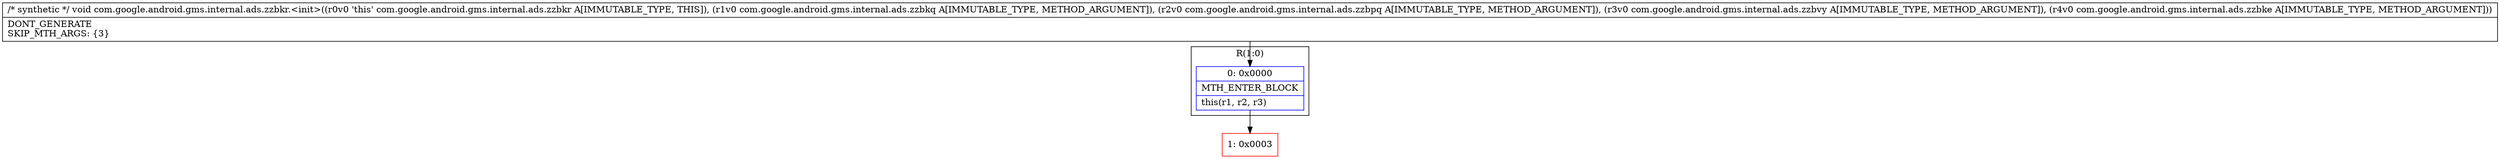 digraph "CFG forcom.google.android.gms.internal.ads.zzbkr.\<init\>(Lcom\/google\/android\/gms\/internal\/ads\/zzbkq;Lcom\/google\/android\/gms\/internal\/ads\/zzbpq;Lcom\/google\/android\/gms\/internal\/ads\/zzbvy;Lcom\/google\/android\/gms\/internal\/ads\/zzbke;)V" {
subgraph cluster_Region_2121504666 {
label = "R(1:0)";
node [shape=record,color=blue];
Node_0 [shape=record,label="{0\:\ 0x0000|MTH_ENTER_BLOCK\l|this(r1, r2, r3)\l}"];
}
Node_1 [shape=record,color=red,label="{1\:\ 0x0003}"];
MethodNode[shape=record,label="{\/* synthetic *\/ void com.google.android.gms.internal.ads.zzbkr.\<init\>((r0v0 'this' com.google.android.gms.internal.ads.zzbkr A[IMMUTABLE_TYPE, THIS]), (r1v0 com.google.android.gms.internal.ads.zzbkq A[IMMUTABLE_TYPE, METHOD_ARGUMENT]), (r2v0 com.google.android.gms.internal.ads.zzbpq A[IMMUTABLE_TYPE, METHOD_ARGUMENT]), (r3v0 com.google.android.gms.internal.ads.zzbvy A[IMMUTABLE_TYPE, METHOD_ARGUMENT]), (r4v0 com.google.android.gms.internal.ads.zzbke A[IMMUTABLE_TYPE, METHOD_ARGUMENT]))  | DONT_GENERATE\lSKIP_MTH_ARGS: \{3\}\l}"];
MethodNode -> Node_0;
Node_0 -> Node_1;
}

